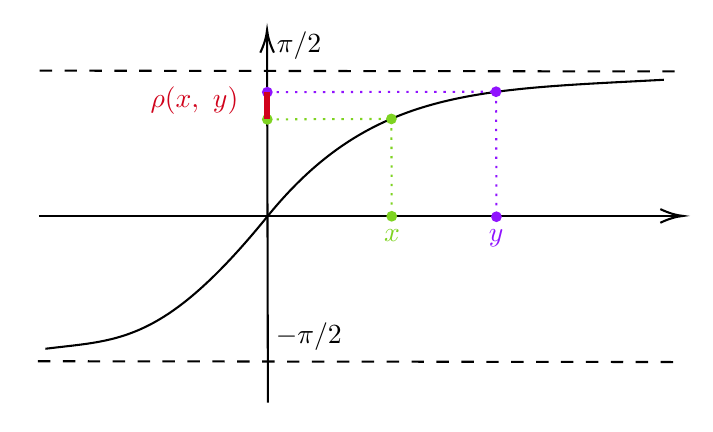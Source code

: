 \tikzset{every picture/.style={line width=0.75pt}} %set default line width to 0.75pt        

\begin{tikzpicture}[x=0.75pt,y=0.75pt,yscale=-1,xscale=1]
%uncomment if require: \path (0,300); %set diagram left start at 0, and has height of 300

%Straight Lines [id:da01253990328815191] 
\draw    (120.04,259.96) -- (119.64,82.36) ;
\draw [shift={(119.64,80.36)}, rotate = 449.87] [color={rgb, 255:red, 0; green, 0; blue, 0 }  ][line width=0.75]    (10.93,-3.29) .. controls (6.95,-1.4) and (3.31,-0.3) .. (0,0) .. controls (3.31,0.3) and (6.95,1.4) .. (10.93,3.29)   ;
%Straight Lines [id:da011511383436563216] 
\draw    (9.64,169.96) -- (318.04,169.96) ;
\draw [shift={(320.04,169.96)}, rotate = 180] [color={rgb, 255:red, 0; green, 0; blue, 0 }  ][line width=0.75]    (10.93,-3.29) .. controls (6.95,-1.4) and (3.31,-0.3) .. (0,0) .. controls (3.31,0.3) and (6.95,1.4) .. (10.93,3.29)   ;
%Straight Lines [id:da3525055949245628] 
\draw  [dash pattern={on 4.5pt off 4.5pt}]  (9.24,239.96) -- (319.64,240.36) ;
%Straight Lines [id:da9013132184394284] 
\draw  [dash pattern={on 4.5pt off 4.5pt}]  (10.04,99.96) -- (320.44,100.36) ;
%Curve Lines [id:da28618381116787295] 
\draw    (12.84,233.96) .. controls (48.04,229.56) and (69.64,231.96) .. (119.84,170.16) .. controls (170.04,108.36) and (221.64,109.16) .. (310.84,104.36) ;
%Flowchart: Connector [id:dp9476639517392225] 
\draw  [color={rgb, 255:red, 126; green, 211; blue, 33 }  ,draw opacity=1 ][fill={rgb, 255:red, 126; green, 211; blue, 33 }  ,fill opacity=1 ] (177.64,170.12) .. controls (177.64,168.99) and (178.56,168.07) .. (179.7,168.07) .. controls (180.84,168.07) and (181.76,168.99) .. (181.76,170.12) .. controls (181.76,171.26) and (180.84,172.18) .. (179.7,172.18) .. controls (178.56,172.18) and (177.64,171.26) .. (177.64,170.12) -- cycle ;
%Flowchart: Connector [id:dp5108999664707425] 
\draw  [color={rgb, 255:red, 144; green, 19; blue, 254 }  ,draw opacity=1 ][fill={rgb, 255:red, 144; green, 19; blue, 254 }  ,fill opacity=1 ] (228.09,170.34) .. controls (228.09,169.21) and (229.01,168.29) .. (230.14,168.29) .. controls (231.28,168.29) and (232.2,169.21) .. (232.2,170.34) .. controls (232.2,171.48) and (231.28,172.4) .. (230.14,172.4) .. controls (229.01,172.4) and (228.09,171.48) .. (228.09,170.34) -- cycle ;
%Straight Lines [id:da760850287045677] 
\draw [color={rgb, 255:red, 126; green, 211; blue, 33 }  ,draw opacity=1 ] [dash pattern={on 0.84pt off 2.51pt}]  (179.53,123.22) -- (179.7,170.12) ;
%Straight Lines [id:da492720321335101] 
\draw [color={rgb, 255:red, 144; green, 19; blue, 254 }  ,draw opacity=1 ] [dash pattern={on 0.84pt off 2.51pt}]  (229.98,110.11) -- (230.14,170.34) ;
%Flowchart: Connector [id:dp10875556229828831] 
\draw  [color={rgb, 255:red, 126; green, 211; blue, 33 }  ,draw opacity=1 ][fill={rgb, 255:red, 126; green, 211; blue, 33 }  ,fill opacity=1 ] (177.48,123.22) .. controls (177.48,122.09) and (178.4,121.17) .. (179.53,121.17) .. controls (180.67,121.17) and (181.59,122.09) .. (181.59,123.22) .. controls (181.59,124.36) and (180.67,125.28) .. (179.53,125.28) .. controls (178.4,125.28) and (177.48,124.36) .. (177.48,123.22) -- cycle ;
%Flowchart: Connector [id:dp7021743431110545] 
\draw  [color={rgb, 255:red, 144; green, 19; blue, 254 }  ,draw opacity=1 ][fill={rgb, 255:red, 144; green, 19; blue, 254 }  ,fill opacity=1 ] (227.92,110.11) .. controls (227.92,108.98) and (228.84,108.06) .. (229.98,108.06) .. controls (231.11,108.06) and (232.03,108.98) .. (232.03,110.11) .. controls (232.03,111.25) and (231.11,112.17) .. (229.98,112.17) .. controls (228.84,112.17) and (227.92,111.25) .. (227.92,110.11) -- cycle ;
%Straight Lines [id:da939770188361363] 
\draw [color={rgb, 255:red, 126; green, 211; blue, 33 }  ,draw opacity=1 ] [dash pattern={on 0.84pt off 2.51pt}]  (119.76,123.44) -- (179.53,123.22) ;
%Straight Lines [id:da4619329715302538] 
\draw [color={rgb, 255:red, 144; green, 19; blue, 254 }  ,draw opacity=1 ] [dash pattern={on 0.84pt off 2.51pt}]  (119.76,110.33) -- (229.98,110.11) ;
%Flowchart: Connector [id:dp042464638370279806] 
\draw  [color={rgb, 255:red, 126; green, 211; blue, 33 }  ,draw opacity=1 ][fill={rgb, 255:red, 126; green, 211; blue, 33 }  ,fill opacity=1 ] (117.7,123.44) .. controls (117.7,122.31) and (118.62,121.39) .. (119.76,121.39) .. controls (120.89,121.39) and (121.81,122.31) .. (121.81,123.44) .. controls (121.81,124.58) and (120.89,125.5) .. (119.76,125.5) .. controls (118.62,125.5) and (117.7,124.58) .. (117.7,123.44) -- cycle ;
%Flowchart: Connector [id:dp02167511075412154] 
\draw  [color={rgb, 255:red, 144; green, 19; blue, 254 }  ,draw opacity=1 ][fill={rgb, 255:red, 144; green, 19; blue, 254 }  ,fill opacity=1 ] (117.7,110.33) .. controls (117.7,109.2) and (118.62,108.28) .. (119.76,108.28) .. controls (120.89,108.28) and (121.81,109.2) .. (121.81,110.33) .. controls (121.81,111.47) and (120.89,112.39) .. (119.76,112.39) .. controls (118.62,112.39) and (117.7,111.47) .. (117.7,110.33) -- cycle ;
%Straight Lines [id:da8116856549463478] 
\draw [color={rgb, 255:red, 208; green, 2; blue, 27 }  ,draw opacity=1 ][line width=2.25]    (119.76,110.33) -- (119.76,123.44) ;

% Text Node
\draw (122.84,79.76) node [anchor=north west][inner sep=0.75pt]   [align=left] {$\displaystyle \pi /2$};
% Text Node
\draw (122.34,219.76) node [anchor=north west][inner sep=0.75pt]   [align=left] {$\displaystyle -\pi /2$};
% Text Node
\draw (62,106) node [anchor=north west][inner sep=0.75pt]  [color={rgb, 255:red, 208; green, 2; blue, 27 }  ,opacity=1 ] [align=left] {$\displaystyle \rho ( x,\ y)$};
% Text Node
\draw (174.5,175) node [anchor=north west][inner sep=0.75pt]  [color={rgb, 255:red, 126; green, 211; blue, 33 }  ,opacity=1 ] [align=left] {$\displaystyle x$};
% Text Node
\draw (225,175) node [anchor=north west][inner sep=0.75pt]  [color={rgb, 255:red, 126; green, 211; blue, 33 }  ,opacity=1 ] [align=left] {$\displaystyle \textcolor[rgb]{0.56,0.07,1}{y}$};

\end{tikzpicture}